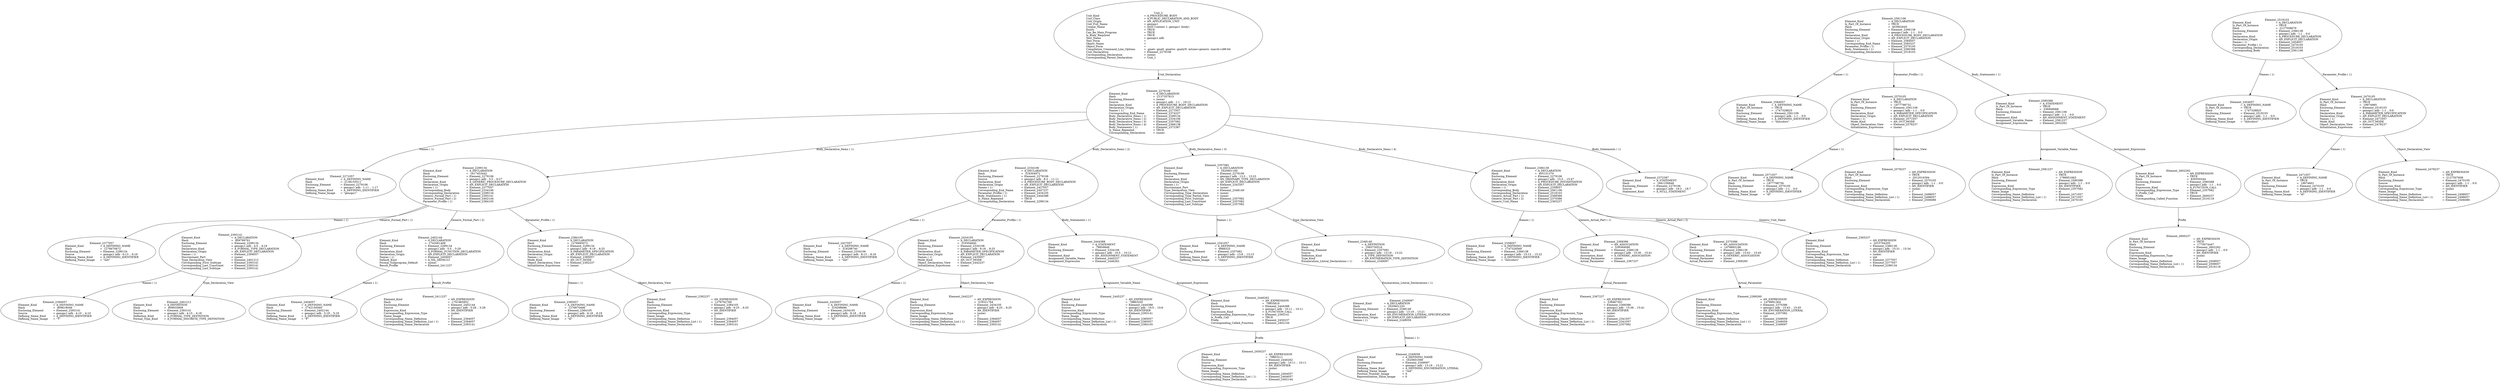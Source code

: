 digraph "genops1.adt" {
  Unit_2 -> Element_2279106
      [ label=Unit_Declaration ];
  Unit_2
      [ label=<<TABLE BORDER="0" CELLBORDER="0" CELLSPACING="0" CELLPADDING="0"> 
          <TR><TD COLSPAN="3">Unit_2</TD></TR>
          <TR><TD ALIGN="LEFT">Unit_Kind   </TD><TD> = </TD><TD ALIGN="LEFT">A_PROCEDURE_BODY</TD></TR>
          <TR><TD ALIGN="LEFT">Unit_Class   </TD><TD> = </TD><TD ALIGN="LEFT">A_PUBLIC_DECLARATION_AND_BODY</TD></TR>
          <TR><TD ALIGN="LEFT">Unit_Origin   </TD><TD> = </TD><TD ALIGN="LEFT">AN_APPLICATION_UNIT</TD></TR>
          <TR><TD ALIGN="LEFT">Unit_Full_Name    </TD><TD> = </TD><TD ALIGN="LEFT">genops1</TD></TR>
          <TR><TD ALIGN="LEFT">Unique_Name   </TD><TD> = </TD><TD ALIGN="LEFT">ASIS Context 1: genops1 (body)</TD></TR>
          <TR><TD ALIGN="LEFT">Exists  </TD><TD> = </TD><TD ALIGN="LEFT">TRUE</TD></TR>
          <TR><TD ALIGN="LEFT">Can_Be_Main_Program     </TD><TD> = </TD><TD ALIGN="LEFT">TRUE</TD></TR>
          <TR><TD ALIGN="LEFT">Is_Body_Required     </TD><TD> = </TD><TD ALIGN="LEFT">TRUE</TD></TR>
          <TR><TD ALIGN="LEFT">Text_Name   </TD><TD> = </TD><TD ALIGN="LEFT">genops1.adb</TD></TR>
          <TR><TD ALIGN="LEFT">Text_Form   </TD><TD> = </TD><TD ALIGN="LEFT"></TD></TR>
          <TR><TD ALIGN="LEFT">Object_Name   </TD><TD> = </TD><TD ALIGN="LEFT"></TD></TR>
          <TR><TD ALIGN="LEFT">Object_Form   </TD><TD> = </TD><TD ALIGN="LEFT"></TD></TR>
          <TR><TD ALIGN="LEFT">Compilation_Command_Line_Options         </TD><TD> = </TD><TD ALIGN="LEFT">-gnatc -gnatt -gnatws -gnatyN -mtune=generic -march=x86-64</TD></TR>
          <TR><TD ALIGN="LEFT">Unit_Declaration     </TD><TD> = </TD><TD ALIGN="LEFT">Element_2279106</TD></TR>
          <TR><TD ALIGN="LEFT">Corresponding_Declaration       </TD><TD> = </TD><TD ALIGN="LEFT">(none)</TD></TR>
          <TR><TD ALIGN="LEFT">Corresponding_Parent_Declaration         </TD><TD> = </TD><TD ALIGN="LEFT">Unit_1</TD></TR>
          </TABLE>> ];
  Element_2279106 -> Element_2271057
      [ label="Names ( 1)" ];
  Element_2279106 -> Element_2299134
      [ label="Body_Declarative_Items ( 1)" ];
  Element_2279106 -> Element_2334106
      [ label="Body_Declarative_Items ( 2)" ];
  Element_2279106 -> Element_2357082
      [ label="Body_Declarative_Items ( 3)" ];
  Element_2279106 -> Element_2366138
      [ label="Body_Declarative_Items ( 4)" ];
  Element_2279106 -> Element_2372387
      [ label="Body_Statements ( 1)" ];
  Element_2279106
      [ label=<<TABLE BORDER="0" CELLBORDER="0" CELLSPACING="0" CELLPADDING="0"> 
          <TR><TD COLSPAN="3">Element_2279106</TD></TR>
          <TR><TD ALIGN="LEFT">Element_Kind    </TD><TD> = </TD><TD ALIGN="LEFT">A_DECLARATION</TD></TR>
          <TR><TD ALIGN="LEFT">Hash  </TD><TD> = </TD><TD ALIGN="LEFT">-2137357815</TD></TR>
          <TR><TD ALIGN="LEFT">Enclosing_Element     </TD><TD> = </TD><TD ALIGN="LEFT">(none)</TD></TR>
          <TR><TD ALIGN="LEFT">Source  </TD><TD> = </TD><TD ALIGN="LEFT">genops1.adb - 1:1 .. 19:12</TD></TR>
          <TR><TD ALIGN="LEFT">Declaration_Kind     </TD><TD> = </TD><TD ALIGN="LEFT">A_PROCEDURE_BODY_DECLARATION</TD></TR>
          <TR><TD ALIGN="LEFT">Declaration_Origin     </TD><TD> = </TD><TD ALIGN="LEFT">AN_EXPLICIT_DECLARATION</TD></TR>
          <TR><TD ALIGN="LEFT">Names ( 1)   </TD><TD> = </TD><TD ALIGN="LEFT">Element_2271057</TD></TR>
          <TR><TD ALIGN="LEFT">Corresponding_End_Name      </TD><TD> = </TD><TD ALIGN="LEFT">Element_2374237</TD></TR>
          <TR><TD ALIGN="LEFT">Body_Declarative_Items ( 1)       </TD><TD> = </TD><TD ALIGN="LEFT">Element_2299134</TD></TR>
          <TR><TD ALIGN="LEFT">Body_Declarative_Items ( 2)       </TD><TD> = </TD><TD ALIGN="LEFT">Element_2334106</TD></TR>
          <TR><TD ALIGN="LEFT">Body_Declarative_Items ( 3)       </TD><TD> = </TD><TD ALIGN="LEFT">Element_2357082</TD></TR>
          <TR><TD ALIGN="LEFT">Body_Declarative_Items ( 4)       </TD><TD> = </TD><TD ALIGN="LEFT">Element_2366138</TD></TR>
          <TR><TD ALIGN="LEFT">Body_Statements ( 1)      </TD><TD> = </TD><TD ALIGN="LEFT">Element_2372387</TD></TR>
          <TR><TD ALIGN="LEFT">Is_Name_Repeated     </TD><TD> = </TD><TD ALIGN="LEFT">TRUE</TD></TR>
          <TR><TD ALIGN="LEFT">Corresponding_Declaration       </TD><TD> = </TD><TD ALIGN="LEFT">(none)</TD></TR>
          </TABLE>> ];
  Element_2271057
      [ label=<<TABLE BORDER="0" CELLBORDER="0" CELLSPACING="0" CELLPADDING="0"> 
          <TR><TD COLSPAN="3">Element_2271057</TD></TR>
          <TR><TD ALIGN="LEFT">Element_Kind    </TD><TD> = </TD><TD ALIGN="LEFT">A_DEFINING_NAME</TD></TR>
          <TR><TD ALIGN="LEFT">Hash  </TD><TD> = </TD><TD ALIGN="LEFT">-2138155511</TD></TR>
          <TR><TD ALIGN="LEFT">Enclosing_Element     </TD><TD> = </TD><TD ALIGN="LEFT">Element_2279106</TD></TR>
          <TR><TD ALIGN="LEFT">Source  </TD><TD> = </TD><TD ALIGN="LEFT">genops1.adb - 1:11 .. 1:17</TD></TR>
          <TR><TD ALIGN="LEFT">Defining_Name_Kind     </TD><TD> = </TD><TD ALIGN="LEFT">A_DEFINING_IDENTIFIER</TD></TR>
          <TR><TD ALIGN="LEFT">Defining_Name_Image     </TD><TD> = </TD><TD ALIGN="LEFT">"genops1"</TD></TR>
          </TABLE>> ];
  Element_2299134 -> Element_2377057
      [ label="Names ( 1)" ];
  Element_2299134 -> Element_2393141
      [ label="Generic_Formal_Part ( 1)" ];
  Element_2299134 -> Element_2402144
      [ label="Generic_Formal_Part ( 2)" ];
  Element_2299134 -> Element_2384105
      [ label="Parameter_Profile ( 1)" ];
  Element_2299134
      [ label=<<TABLE BORDER="0" CELLBORDER="0" CELLSPACING="0" CELLPADDING="0"> 
          <TR><TD COLSPAN="3">Element_2299134</TD></TR>
          <TR><TD ALIGN="LEFT">Element_Kind    </TD><TD> = </TD><TD ALIGN="LEFT">A_DECLARATION</TD></TR>
          <TR><TD ALIGN="LEFT">Hash  </TD><TD> = </TD><TD ALIGN="LEFT"> 1617453442</TD></TR>
          <TR><TD ALIGN="LEFT">Enclosing_Element     </TD><TD> = </TD><TD ALIGN="LEFT">Element_2279106</TD></TR>
          <TR><TD ALIGN="LEFT">Source  </TD><TD> = </TD><TD ALIGN="LEFT">genops1.adb - 3:3 .. 6:27</TD></TR>
          <TR><TD ALIGN="LEFT">Declaration_Kind     </TD><TD> = </TD><TD ALIGN="LEFT">A_GENERIC_PROCEDURE_DECLARATION</TD></TR>
          <TR><TD ALIGN="LEFT">Declaration_Origin     </TD><TD> = </TD><TD ALIGN="LEFT">AN_EXPLICIT_DECLARATION</TD></TR>
          <TR><TD ALIGN="LEFT">Names ( 1)   </TD><TD> = </TD><TD ALIGN="LEFT">Element_2377057</TD></TR>
          <TR><TD ALIGN="LEFT">Corresponding_Body     </TD><TD> = </TD><TD ALIGN="LEFT">Element_2334106</TD></TR>
          <TR><TD ALIGN="LEFT">Corresponding_Declaration       </TD><TD> = </TD><TD ALIGN="LEFT">Element_2299134</TD></TR>
          <TR><TD ALIGN="LEFT">Generic_Formal_Part ( 1)       </TD><TD> = </TD><TD ALIGN="LEFT">Element_2393141</TD></TR>
          <TR><TD ALIGN="LEFT">Generic_Formal_Part ( 2)       </TD><TD> = </TD><TD ALIGN="LEFT">Element_2402144</TD></TR>
          <TR><TD ALIGN="LEFT">Parameter_Profile ( 1)      </TD><TD> = </TD><TD ALIGN="LEFT">Element_2384105</TD></TR>
          </TABLE>> ];
  Element_2393141 -> Element_2394057
      [ label="Names ( 1)" ];
  Element_2393141 -> Element_2401212
      [ label=Type_Declaration_View ];
  Element_2393141
      [ label=<<TABLE BORDER="0" CELLBORDER="0" CELLSPACING="0" CELLPADDING="0"> 
          <TR><TD COLSPAN="3">Element_2393141</TD></TR>
          <TR><TD ALIGN="LEFT">Element_Kind    </TD><TD> = </TD><TD ALIGN="LEFT">A_DECLARATION</TD></TR>
          <TR><TD ALIGN="LEFT">Hash  </TD><TD> = </TD><TD ALIGN="LEFT"> 809789761</TD></TR>
          <TR><TD ALIGN="LEFT">Enclosing_Element     </TD><TD> = </TD><TD ALIGN="LEFT">Element_2299134</TD></TR>
          <TR><TD ALIGN="LEFT">Source  </TD><TD> = </TD><TD ALIGN="LEFT">genops1.adb - 4:5 .. 4:19</TD></TR>
          <TR><TD ALIGN="LEFT">Declaration_Kind     </TD><TD> = </TD><TD ALIGN="LEFT">A_FORMAL_TYPE_DECLARATION</TD></TR>
          <TR><TD ALIGN="LEFT">Declaration_Origin     </TD><TD> = </TD><TD ALIGN="LEFT">AN_EXPLICIT_DECLARATION</TD></TR>
          <TR><TD ALIGN="LEFT">Names ( 1)   </TD><TD> = </TD><TD ALIGN="LEFT">Element_2394057</TD></TR>
          <TR><TD ALIGN="LEFT">Discriminant_Part     </TD><TD> = </TD><TD ALIGN="LEFT">(none)</TD></TR>
          <TR><TD ALIGN="LEFT">Type_Declaration_View      </TD><TD> = </TD><TD ALIGN="LEFT">Element_2401212</TD></TR>
          <TR><TD ALIGN="LEFT">Corresponding_First_Subtype       </TD><TD> = </TD><TD ALIGN="LEFT">Element_2393141</TD></TR>
          <TR><TD ALIGN="LEFT">Corresponding_Last_Constraint        </TD><TD> = </TD><TD ALIGN="LEFT">Element_2393141</TD></TR>
          <TR><TD ALIGN="LEFT">Corresponding_Last_Subtype       </TD><TD> = </TD><TD ALIGN="LEFT">Element_2393141</TD></TR>
          </TABLE>> ];
  Element_2394057
      [ label=<<TABLE BORDER="0" CELLBORDER="0" CELLSPACING="0" CELLPADDING="0"> 
          <TR><TD COLSPAN="3">Element_2394057</TD></TR>
          <TR><TD ALIGN="LEFT">Element_Kind    </TD><TD> = </TD><TD ALIGN="LEFT">A_DEFINING_NAME</TD></TR>
          <TR><TD ALIGN="LEFT">Hash  </TD><TD> = </TD><TD ALIGN="LEFT"> 809618049</TD></TR>
          <TR><TD ALIGN="LEFT">Enclosing_Element     </TD><TD> = </TD><TD ALIGN="LEFT">Element_2393141</TD></TR>
          <TR><TD ALIGN="LEFT">Source  </TD><TD> = </TD><TD ALIGN="LEFT">genops1.adb - 4:10 .. 4:10</TD></TR>
          <TR><TD ALIGN="LEFT">Defining_Name_Kind     </TD><TD> = </TD><TD ALIGN="LEFT">A_DEFINING_IDENTIFIER</TD></TR>
          <TR><TD ALIGN="LEFT">Defining_Name_Image     </TD><TD> = </TD><TD ALIGN="LEFT">"T"</TD></TR>
          </TABLE>> ];
  Element_2401212
      [ label=<<TABLE BORDER="0" CELLBORDER="0" CELLSPACING="0" CELLPADDING="0"> 
          <TR><TD COLSPAN="3">Element_2401212</TD></TR>
          <TR><TD ALIGN="LEFT">Element_Kind    </TD><TD> = </TD><TD ALIGN="LEFT">A_DEFINITION</TD></TR>
          <TR><TD ALIGN="LEFT">Hash  </TD><TD> = </TD><TD ALIGN="LEFT"> 809935809</TD></TR>
          <TR><TD ALIGN="LEFT">Enclosing_Element     </TD><TD> = </TD><TD ALIGN="LEFT">Element_2393141</TD></TR>
          <TR><TD ALIGN="LEFT">Source  </TD><TD> = </TD><TD ALIGN="LEFT">genops1.adb - 4:15 .. 4:18</TD></TR>
          <TR><TD ALIGN="LEFT">Definition_Kind    </TD><TD> = </TD><TD ALIGN="LEFT">A_FORMAL_TYPE_DEFINITION</TD></TR>
          <TR><TD ALIGN="LEFT">Formal_Type_Kind     </TD><TD> = </TD><TD ALIGN="LEFT">A_FORMAL_DISCRETE_TYPE_DEFINITION</TD></TR>
          </TABLE>> ];
  Element_2402144 -> Element_2404057
      [ label="Names ( 1)" ];
  Element_2402144 -> Element_2411237
      [ label=Result_Profile ];
  Element_2402144
      [ label=<<TABLE BORDER="0" CELLBORDER="0" CELLSPACING="0" CELLPADDING="0"> 
          <TR><TD COLSPAN="3">Element_2402144</TD></TR>
          <TR><TD ALIGN="LEFT">Element_Kind    </TD><TD> = </TD><TD ALIGN="LEFT">A_DECLARATION</TD></TR>
          <TR><TD ALIGN="LEFT">Hash  </TD><TD> = </TD><TD ALIGN="LEFT">-1742061408</TD></TR>
          <TR><TD ALIGN="LEFT">Enclosing_Element     </TD><TD> = </TD><TD ALIGN="LEFT">Element_2299134</TD></TR>
          <TR><TD ALIGN="LEFT">Source  </TD><TD> = </TD><TD ALIGN="LEFT">genops1.adb - 5:5 .. 5:29</TD></TR>
          <TR><TD ALIGN="LEFT">Declaration_Kind     </TD><TD> = </TD><TD ALIGN="LEFT">A_FORMAL_FUNCTION_DECLARATION</TD></TR>
          <TR><TD ALIGN="LEFT">Declaration_Origin     </TD><TD> = </TD><TD ALIGN="LEFT">AN_EXPLICIT_DECLARATION</TD></TR>
          <TR><TD ALIGN="LEFT">Names ( 1)   </TD><TD> = </TD><TD ALIGN="LEFT">Element_2404057</TD></TR>
          <TR><TD ALIGN="LEFT">Default_Kind    </TD><TD> = </TD><TD ALIGN="LEFT">A_NIL_DEFAULT</TD></TR>
          <TR><TD ALIGN="LEFT">Formal_Subprogram_Default       </TD><TD> = </TD><TD ALIGN="LEFT">(none)</TD></TR>
          <TR><TD ALIGN="LEFT">Result_Profile    </TD><TD> = </TD><TD ALIGN="LEFT">Element_2411237</TD></TR>
          </TABLE>> ];
  Element_2404057
      [ label=<<TABLE BORDER="0" CELLBORDER="0" CELLSPACING="0" CELLPADDING="0"> 
          <TR><TD COLSPAN="3">Element_2404057</TD></TR>
          <TR><TD ALIGN="LEFT">Element_Kind    </TD><TD> = </TD><TD ALIGN="LEFT">A_DEFINING_NAME</TD></TR>
          <TR><TD ALIGN="LEFT">Hash  </TD><TD> = </TD><TD ALIGN="LEFT">-1742150560</TD></TR>
          <TR><TD ALIGN="LEFT">Enclosing_Element     </TD><TD> = </TD><TD ALIGN="LEFT">Element_2402144</TD></TR>
          <TR><TD ALIGN="LEFT">Source  </TD><TD> = </TD><TD ALIGN="LEFT">genops1.adb - 5:19 .. 5:19</TD></TR>
          <TR><TD ALIGN="LEFT">Defining_Name_Kind     </TD><TD> = </TD><TD ALIGN="LEFT">A_DEFINING_IDENTIFIER</TD></TR>
          <TR><TD ALIGN="LEFT">Defining_Name_Image     </TD><TD> = </TD><TD ALIGN="LEFT">"F"</TD></TR>
          </TABLE>> ];
  Element_2411237
      [ label=<<TABLE BORDER="0" CELLBORDER="0" CELLSPACING="0" CELLPADDING="0"> 
          <TR><TD COLSPAN="3">Element_2411237</TD></TR>
          <TR><TD ALIGN="LEFT">Element_Kind    </TD><TD> = </TD><TD ALIGN="LEFT">AN_EXPRESSION</TD></TR>
          <TR><TD ALIGN="LEFT">Hash  </TD><TD> = </TD><TD ALIGN="LEFT">-1741965952</TD></TR>
          <TR><TD ALIGN="LEFT">Enclosing_Element     </TD><TD> = </TD><TD ALIGN="LEFT">Element_2402144</TD></TR>
          <TR><TD ALIGN="LEFT">Source  </TD><TD> = </TD><TD ALIGN="LEFT">genops1.adb - 5:28 .. 5:28</TD></TR>
          <TR><TD ALIGN="LEFT">Expression_Kind    </TD><TD> = </TD><TD ALIGN="LEFT">AN_IDENTIFIER</TD></TR>
          <TR><TD ALIGN="LEFT">Corresponding_Expression_Type        </TD><TD> = </TD><TD ALIGN="LEFT">(none)</TD></TR>
          <TR><TD ALIGN="LEFT">Name_Image   </TD><TD> = </TD><TD ALIGN="LEFT">T</TD></TR>
          <TR><TD ALIGN="LEFT">Corresponding_Name_Definition        </TD><TD> = </TD><TD ALIGN="LEFT">Element_2394057</TD></TR>
          <TR><TD ALIGN="LEFT">Corresponding_Name_Definition_List ( 1)          </TD><TD> = </TD><TD ALIGN="LEFT">Element_2394057</TD></TR>
          <TR><TD ALIGN="LEFT">Corresponding_Name_Declaration        </TD><TD> = </TD><TD ALIGN="LEFT">Element_2393141</TD></TR>
          </TABLE>> ];
  Element_2377057
      [ label=<<TABLE BORDER="0" CELLBORDER="0" CELLSPACING="0" CELLPADDING="0"> 
          <TR><TD COLSPAN="3">Element_2377057</TD></TR>
          <TR><TD ALIGN="LEFT">Element_Kind    </TD><TD> = </TD><TD ALIGN="LEFT">A_DEFINING_NAME</TD></TR>
          <TR><TD ALIGN="LEFT">Hash  </TD><TD> = </TD><TD ALIGN="LEFT"> 1276670672</TD></TR>
          <TR><TD ALIGN="LEFT">Enclosing_Element     </TD><TD> = </TD><TD ALIGN="LEFT">Element_2299134</TD></TR>
          <TR><TD ALIGN="LEFT">Source  </TD><TD> = </TD><TD ALIGN="LEFT">genops1.adb - 6:13 .. 6:16</TD></TR>
          <TR><TD ALIGN="LEFT">Defining_Name_Kind     </TD><TD> = </TD><TD ALIGN="LEFT">A_DEFINING_IDENTIFIER</TD></TR>
          <TR><TD ALIGN="LEFT">Defining_Name_Image     </TD><TD> = </TD><TD ALIGN="LEFT">"init"</TD></TR>
          </TABLE>> ];
  Element_2384105 -> Element_2385057
      [ label="Names ( 1)" ];
  Element_2384105 -> Element_2392237
      [ label=Object_Declaration_View ];
  Element_2384105
      [ label=<<TABLE BORDER="0" CELLBORDER="0" CELLSPACING="0" CELLPADDING="0"> 
          <TR><TD COLSPAN="3">Element_2384105</TD></TR>
          <TR><TD ALIGN="LEFT">Element_Kind    </TD><TD> = </TD><TD ALIGN="LEFT">A_DECLARATION</TD></TR>
          <TR><TD ALIGN="LEFT">Hash  </TD><TD> = </TD><TD ALIGN="LEFT"> 1276695072</TD></TR>
          <TR><TD ALIGN="LEFT">Enclosing_Element     </TD><TD> = </TD><TD ALIGN="LEFT">Element_2299134</TD></TR>
          <TR><TD ALIGN="LEFT">Source  </TD><TD> = </TD><TD ALIGN="LEFT">genops1.adb - 6:18 .. 6:25</TD></TR>
          <TR><TD ALIGN="LEFT">Declaration_Kind     </TD><TD> = </TD><TD ALIGN="LEFT">A_PARAMETER_SPECIFICATION</TD></TR>
          <TR><TD ALIGN="LEFT">Declaration_Origin     </TD><TD> = </TD><TD ALIGN="LEFT">AN_EXPLICIT_DECLARATION</TD></TR>
          <TR><TD ALIGN="LEFT">Names ( 1)   </TD><TD> = </TD><TD ALIGN="LEFT">Element_2385057</TD></TR>
          <TR><TD ALIGN="LEFT">Mode_Kind   </TD><TD> = </TD><TD ALIGN="LEFT">AN_OUT_MODE</TD></TR>
          <TR><TD ALIGN="LEFT">Object_Declaration_View      </TD><TD> = </TD><TD ALIGN="LEFT">Element_2392237</TD></TR>
          <TR><TD ALIGN="LEFT">Initialization_Expression       </TD><TD> = </TD><TD ALIGN="LEFT">(none)</TD></TR>
          </TABLE>> ];
  Element_2385057
      [ label=<<TABLE BORDER="0" CELLBORDER="0" CELLSPACING="0" CELLPADDING="0"> 
          <TR><TD COLSPAN="3">Element_2385057</TD></TR>
          <TR><TD ALIGN="LEFT">Element_Kind    </TD><TD> = </TD><TD ALIGN="LEFT">A_DEFINING_NAME</TD></TR>
          <TR><TD ALIGN="LEFT">Hash  </TD><TD> = </TD><TD ALIGN="LEFT"> 1276670496</TD></TR>
          <TR><TD ALIGN="LEFT">Enclosing_Element     </TD><TD> = </TD><TD ALIGN="LEFT">Element_2384105</TD></TR>
          <TR><TD ALIGN="LEFT">Source  </TD><TD> = </TD><TD ALIGN="LEFT">genops1.adb - 6:18 .. 6:19</TD></TR>
          <TR><TD ALIGN="LEFT">Defining_Name_Kind     </TD><TD> = </TD><TD ALIGN="LEFT">A_DEFINING_IDENTIFIER</TD></TR>
          <TR><TD ALIGN="LEFT">Defining_Name_Image     </TD><TD> = </TD><TD ALIGN="LEFT">"el"</TD></TR>
          </TABLE>> ];
  Element_2392237
      [ label=<<TABLE BORDER="0" CELLBORDER="0" CELLSPACING="0" CELLPADDING="0"> 
          <TR><TD COLSPAN="3">Element_2392237</TD></TR>
          <TR><TD ALIGN="LEFT">Element_Kind    </TD><TD> = </TD><TD ALIGN="LEFT">AN_EXPRESSION</TD></TR>
          <TR><TD ALIGN="LEFT">Hash  </TD><TD> = </TD><TD ALIGN="LEFT"> 1276762768</TD></TR>
          <TR><TD ALIGN="LEFT">Enclosing_Element     </TD><TD> = </TD><TD ALIGN="LEFT">Element_2384105</TD></TR>
          <TR><TD ALIGN="LEFT">Source  </TD><TD> = </TD><TD ALIGN="LEFT">genops1.adb - 6:25 .. 6:25</TD></TR>
          <TR><TD ALIGN="LEFT">Expression_Kind    </TD><TD> = </TD><TD ALIGN="LEFT">AN_IDENTIFIER</TD></TR>
          <TR><TD ALIGN="LEFT">Corresponding_Expression_Type        </TD><TD> = </TD><TD ALIGN="LEFT">(none)</TD></TR>
          <TR><TD ALIGN="LEFT">Name_Image   </TD><TD> = </TD><TD ALIGN="LEFT">T</TD></TR>
          <TR><TD ALIGN="LEFT">Corresponding_Name_Definition        </TD><TD> = </TD><TD ALIGN="LEFT">Element_2394057</TD></TR>
          <TR><TD ALIGN="LEFT">Corresponding_Name_Definition_List ( 1)          </TD><TD> = </TD><TD ALIGN="LEFT">Element_2394057</TD></TR>
          <TR><TD ALIGN="LEFT">Corresponding_Name_Declaration        </TD><TD> = </TD><TD ALIGN="LEFT">Element_2393141</TD></TR>
          </TABLE>> ];
  Element_2334106 -> Element_2427057
      [ label="Names ( 1)" ];
  Element_2334106 -> Element_2434105
      [ label="Parameter_Profile ( 1)" ];
  Element_2334106 -> Element_2444388
      [ label="Body_Statements ( 1)" ];
  Element_2334106
      [ label=<<TABLE BORDER="0" CELLBORDER="0" CELLSPACING="0" CELLPADDING="0"> 
          <TR><TD COLSPAN="3">Element_2334106</TD></TR>
          <TR><TD ALIGN="LEFT">Element_Kind    </TD><TD> = </TD><TD ALIGN="LEFT">A_DECLARATION</TD></TR>
          <TR><TD ALIGN="LEFT">Hash  </TD><TD> = </TD><TD ALIGN="LEFT"> 319304972</TD></TR>
          <TR><TD ALIGN="LEFT">Enclosing_Element     </TD><TD> = </TD><TD ALIGN="LEFT">Element_2279106</TD></TR>
          <TR><TD ALIGN="LEFT">Source  </TD><TD> = </TD><TD ALIGN="LEFT">genops1.adb - 8:3 .. 11:11</TD></TR>
          <TR><TD ALIGN="LEFT">Declaration_Kind     </TD><TD> = </TD><TD ALIGN="LEFT">A_PROCEDURE_BODY_DECLARATION</TD></TR>
          <TR><TD ALIGN="LEFT">Declaration_Origin     </TD><TD> = </TD><TD ALIGN="LEFT">AN_EXPLICIT_DECLARATION</TD></TR>
          <TR><TD ALIGN="LEFT">Names ( 1)   </TD><TD> = </TD><TD ALIGN="LEFT">Element_2427057</TD></TR>
          <TR><TD ALIGN="LEFT">Corresponding_End_Name      </TD><TD> = </TD><TD ALIGN="LEFT">Element_2447237</TD></TR>
          <TR><TD ALIGN="LEFT">Parameter_Profile ( 1)      </TD><TD> = </TD><TD ALIGN="LEFT">Element_2434105</TD></TR>
          <TR><TD ALIGN="LEFT">Body_Statements ( 1)      </TD><TD> = </TD><TD ALIGN="LEFT">Element_2444388</TD></TR>
          <TR><TD ALIGN="LEFT">Is_Name_Repeated     </TD><TD> = </TD><TD ALIGN="LEFT">TRUE</TD></TR>
          <TR><TD ALIGN="LEFT">Corresponding_Declaration       </TD><TD> = </TD><TD ALIGN="LEFT">Element_2299134</TD></TR>
          </TABLE>> ];
  Element_2427057
      [ label=<<TABLE BORDER="0" CELLBORDER="0" CELLSPACING="0" CELLPADDING="0"> 
          <TR><TD COLSPAN="3">Element_2427057</TD></TR>
          <TR><TD ALIGN="LEFT">Element_Kind    </TD><TD> = </TD><TD ALIGN="LEFT">A_DEFINING_NAME</TD></TR>
          <TR><TD ALIGN="LEFT">Hash  </TD><TD> = </TD><TD ALIGN="LEFT"> 319298740</TD></TR>
          <TR><TD ALIGN="LEFT">Enclosing_Element     </TD><TD> = </TD><TD ALIGN="LEFT">Element_2334106</TD></TR>
          <TR><TD ALIGN="LEFT">Source  </TD><TD> = </TD><TD ALIGN="LEFT">genops1.adb - 8:13 .. 8:16</TD></TR>
          <TR><TD ALIGN="LEFT">Defining_Name_Kind     </TD><TD> = </TD><TD ALIGN="LEFT">A_DEFINING_IDENTIFIER</TD></TR>
          <TR><TD ALIGN="LEFT">Defining_Name_Image     </TD><TD> = </TD><TD ALIGN="LEFT">"init"</TD></TR>
          </TABLE>> ];
  Element_2434105 -> Element_2435057
      [ label="Names ( 1)" ];
  Element_2434105 -> Element_2442237
      [ label=Object_Declaration_View ];
  Element_2434105
      [ label=<<TABLE BORDER="0" CELLBORDER="0" CELLSPACING="0" CELLPADDING="0"> 
          <TR><TD COLSPAN="3">Element_2434105</TD></TR>
          <TR><TD ALIGN="LEFT">Element_Kind    </TD><TD> = </TD><TD ALIGN="LEFT">A_DECLARATION</TD></TR>
          <TR><TD ALIGN="LEFT">Hash  </TD><TD> = </TD><TD ALIGN="LEFT"> 319304840</TD></TR>
          <TR><TD ALIGN="LEFT">Enclosing_Element     </TD><TD> = </TD><TD ALIGN="LEFT">Element_2334106</TD></TR>
          <TR><TD ALIGN="LEFT">Source  </TD><TD> = </TD><TD ALIGN="LEFT">genops1.adb - 8:18 .. 8:25</TD></TR>
          <TR><TD ALIGN="LEFT">Declaration_Kind     </TD><TD> = </TD><TD ALIGN="LEFT">A_PARAMETER_SPECIFICATION</TD></TR>
          <TR><TD ALIGN="LEFT">Declaration_Origin     </TD><TD> = </TD><TD ALIGN="LEFT">AN_EXPLICIT_DECLARATION</TD></TR>
          <TR><TD ALIGN="LEFT">Names ( 1)   </TD><TD> = </TD><TD ALIGN="LEFT">Element_2435057</TD></TR>
          <TR><TD ALIGN="LEFT">Mode_Kind   </TD><TD> = </TD><TD ALIGN="LEFT">AN_OUT_MODE</TD></TR>
          <TR><TD ALIGN="LEFT">Object_Declaration_View      </TD><TD> = </TD><TD ALIGN="LEFT">Element_2442237</TD></TR>
          <TR><TD ALIGN="LEFT">Initialization_Expression       </TD><TD> = </TD><TD ALIGN="LEFT">(none)</TD></TR>
          </TABLE>> ];
  Element_2435057
      [ label=<<TABLE BORDER="0" CELLBORDER="0" CELLSPACING="0" CELLPADDING="0"> 
          <TR><TD COLSPAN="3">Element_2435057</TD></TR>
          <TR><TD ALIGN="LEFT">Element_Kind    </TD><TD> = </TD><TD ALIGN="LEFT">A_DEFINING_NAME</TD></TR>
          <TR><TD ALIGN="LEFT">Hash  </TD><TD> = </TD><TD ALIGN="LEFT"> 319298696</TD></TR>
          <TR><TD ALIGN="LEFT">Enclosing_Element     </TD><TD> = </TD><TD ALIGN="LEFT">Element_2434105</TD></TR>
          <TR><TD ALIGN="LEFT">Source  </TD><TD> = </TD><TD ALIGN="LEFT">genops1.adb - 8:18 .. 8:19</TD></TR>
          <TR><TD ALIGN="LEFT">Defining_Name_Kind     </TD><TD> = </TD><TD ALIGN="LEFT">A_DEFINING_IDENTIFIER</TD></TR>
          <TR><TD ALIGN="LEFT">Defining_Name_Image     </TD><TD> = </TD><TD ALIGN="LEFT">"el"</TD></TR>
          </TABLE>> ];
  Element_2442237
      [ label=<<TABLE BORDER="0" CELLBORDER="0" CELLSPACING="0" CELLPADDING="0"> 
          <TR><TD COLSPAN="3">Element_2442237</TD></TR>
          <TR><TD ALIGN="LEFT">Element_Kind    </TD><TD> = </TD><TD ALIGN="LEFT">AN_EXPRESSION</TD></TR>
          <TR><TD ALIGN="LEFT">Hash  </TD><TD> = </TD><TD ALIGN="LEFT"> 319321764</TD></TR>
          <TR><TD ALIGN="LEFT">Enclosing_Element     </TD><TD> = </TD><TD ALIGN="LEFT">Element_2434105</TD></TR>
          <TR><TD ALIGN="LEFT">Source  </TD><TD> = </TD><TD ALIGN="LEFT">genops1.adb - 8:25 .. 8:25</TD></TR>
          <TR><TD ALIGN="LEFT">Expression_Kind    </TD><TD> = </TD><TD ALIGN="LEFT">AN_IDENTIFIER</TD></TR>
          <TR><TD ALIGN="LEFT">Corresponding_Expression_Type        </TD><TD> = </TD><TD ALIGN="LEFT">(none)</TD></TR>
          <TR><TD ALIGN="LEFT">Name_Image   </TD><TD> = </TD><TD ALIGN="LEFT">T</TD></TR>
          <TR><TD ALIGN="LEFT">Corresponding_Name_Definition        </TD><TD> = </TD><TD ALIGN="LEFT">Element_2394057</TD></TR>
          <TR><TD ALIGN="LEFT">Corresponding_Name_Definition_List ( 1)          </TD><TD> = </TD><TD ALIGN="LEFT">Element_2394057</TD></TR>
          <TR><TD ALIGN="LEFT">Corresponding_Name_Declaration        </TD><TD> = </TD><TD ALIGN="LEFT">Element_2393141</TD></TR>
          </TABLE>> ];
  Element_2444388 -> Element_2445237
      [ label=Assignment_Variable_Name ];
  Element_2444388 -> Element_2446262
      [ label=Assignment_Expression ];
  Element_2444388
      [ label=<<TABLE BORDER="0" CELLBORDER="0" CELLSPACING="0" CELLPADDING="0"> 
          <TR><TD COLSPAN="3">Element_2444388</TD></TR>
          <TR><TD ALIGN="LEFT">Element_Kind    </TD><TD> = </TD><TD ALIGN="LEFT">A_STATEMENT</TD></TR>
          <TR><TD ALIGN="LEFT">Hash  </TD><TD> = </TD><TD ALIGN="LEFT"> 79859848</TD></TR>
          <TR><TD ALIGN="LEFT">Enclosing_Element     </TD><TD> = </TD><TD ALIGN="LEFT">Element_2334106</TD></TR>
          <TR><TD ALIGN="LEFT">Source  </TD><TD> = </TD><TD ALIGN="LEFT">genops1.adb - 10:5 .. 10:12</TD></TR>
          <TR><TD ALIGN="LEFT">Statement_Kind    </TD><TD> = </TD><TD ALIGN="LEFT">AN_ASSIGNMENT_STATEMENT</TD></TR>
          <TR><TD ALIGN="LEFT">Assignment_Variable_Name       </TD><TD> = </TD><TD ALIGN="LEFT">Element_2445237</TD></TR>
          <TR><TD ALIGN="LEFT">Assignment_Expression      </TD><TD> = </TD><TD ALIGN="LEFT">Element_2446262</TD></TR>
          </TABLE>> ];
  Element_2445237
      [ label=<<TABLE BORDER="0" CELLBORDER="0" CELLSPACING="0" CELLPADDING="0"> 
          <TR><TD COLSPAN="3">Element_2445237</TD></TR>
          <TR><TD ALIGN="LEFT">Element_Kind    </TD><TD> = </TD><TD ALIGN="LEFT">AN_EXPRESSION</TD></TR>
          <TR><TD ALIGN="LEFT">Hash  </TD><TD> = </TD><TD ALIGN="LEFT"> 79863205</TD></TR>
          <TR><TD ALIGN="LEFT">Enclosing_Element     </TD><TD> = </TD><TD ALIGN="LEFT">Element_2444388</TD></TR>
          <TR><TD ALIGN="LEFT">Source  </TD><TD> = </TD><TD ALIGN="LEFT">genops1.adb - 10:5 .. 10:6</TD></TR>
          <TR><TD ALIGN="LEFT">Expression_Kind    </TD><TD> = </TD><TD ALIGN="LEFT">AN_IDENTIFIER</TD></TR>
          <TR><TD ALIGN="LEFT">Corresponding_Expression_Type        </TD><TD> = </TD><TD ALIGN="LEFT">Element_2393141</TD></TR>
          <TR><TD ALIGN="LEFT">Name_Image   </TD><TD> = </TD><TD ALIGN="LEFT">el</TD></TR>
          <TR><TD ALIGN="LEFT">Corresponding_Name_Definition        </TD><TD> = </TD><TD ALIGN="LEFT">Element_2385057</TD></TR>
          <TR><TD ALIGN="LEFT">Corresponding_Name_Definition_List ( 1)          </TD><TD> = </TD><TD ALIGN="LEFT">Element_2385057</TD></TR>
          <TR><TD ALIGN="LEFT">Corresponding_Name_Declaration        </TD><TD> = </TD><TD ALIGN="LEFT">Element_2384105</TD></TR>
          </TABLE>> ];
  Element_2446262 -> Element_2450237
      [ label=Prefix ];
  Element_2446262
      [ label=<<TABLE BORDER="0" CELLBORDER="0" CELLSPACING="0" CELLPADDING="0"> 
          <TR><TD COLSPAN="3">Element_2446262</TD></TR>
          <TR><TD ALIGN="LEFT">Element_Kind    </TD><TD> = </TD><TD ALIGN="LEFT">AN_EXPRESSION</TD></TR>
          <TR><TD ALIGN="LEFT">Hash  </TD><TD> = </TD><TD ALIGN="LEFT"> 79855819</TD></TR>
          <TR><TD ALIGN="LEFT">Enclosing_Element     </TD><TD> = </TD><TD ALIGN="LEFT">Element_2444388</TD></TR>
          <TR><TD ALIGN="LEFT">Source  </TD><TD> = </TD><TD ALIGN="LEFT">genops1.adb - 10:11 .. 10:11</TD></TR>
          <TR><TD ALIGN="LEFT">Expression_Kind    </TD><TD> = </TD><TD ALIGN="LEFT">A_FUNCTION_CALL</TD></TR>
          <TR><TD ALIGN="LEFT">Corresponding_Expression_Type        </TD><TD> = </TD><TD ALIGN="LEFT">Element_2393141</TD></TR>
          <TR><TD ALIGN="LEFT">Is_Prefix_Call    </TD><TD> = </TD><TD ALIGN="LEFT">TRUE</TD></TR>
          <TR><TD ALIGN="LEFT">Prefix  </TD><TD> = </TD><TD ALIGN="LEFT">Element_2450237</TD></TR>
          <TR><TD ALIGN="LEFT">Corresponding_Called_Function        </TD><TD> = </TD><TD ALIGN="LEFT">Element_2402144</TD></TR>
          </TABLE>> ];
  Element_2450237
      [ label=<<TABLE BORDER="0" CELLBORDER="0" CELLSPACING="0" CELLPADDING="0"> 
          <TR><TD COLSPAN="3">Element_2450237</TD></TR>
          <TR><TD ALIGN="LEFT">Element_Kind    </TD><TD> = </TD><TD ALIGN="LEFT">AN_EXPRESSION</TD></TR>
          <TR><TD ALIGN="LEFT">Hash  </TD><TD> = </TD><TD ALIGN="LEFT"> 79863211</TD></TR>
          <TR><TD ALIGN="LEFT">Enclosing_Element     </TD><TD> = </TD><TD ALIGN="LEFT">Element_2446262</TD></TR>
          <TR><TD ALIGN="LEFT">Source  </TD><TD> = </TD><TD ALIGN="LEFT">genops1.adb - 10:11 .. 10:11</TD></TR>
          <TR><TD ALIGN="LEFT">Expression_Kind    </TD><TD> = </TD><TD ALIGN="LEFT">AN_IDENTIFIER</TD></TR>
          <TR><TD ALIGN="LEFT">Corresponding_Expression_Type        </TD><TD> = </TD><TD ALIGN="LEFT">(none)</TD></TR>
          <TR><TD ALIGN="LEFT">Name_Image   </TD><TD> = </TD><TD ALIGN="LEFT">F</TD></TR>
          <TR><TD ALIGN="LEFT">Corresponding_Name_Definition        </TD><TD> = </TD><TD ALIGN="LEFT">Element_2404057</TD></TR>
          <TR><TD ALIGN="LEFT">Corresponding_Name_Definition_List ( 1)          </TD><TD> = </TD><TD ALIGN="LEFT">Element_2404057</TD></TR>
          <TR><TD ALIGN="LEFT">Corresponding_Name_Declaration        </TD><TD> = </TD><TD ALIGN="LEFT">Element_2402144</TD></TR>
          </TABLE>> ];
  Element_2357082 -> Element_2341057
      [ label="Names ( 1)" ];
  Element_2357082 -> Element_2348149
      [ label=Type_Declaration_View ];
  Element_2357082
      [ label=<<TABLE BORDER="0" CELLBORDER="0" CELLSPACING="0" CELLPADDING="0"> 
          <TR><TD COLSPAN="3">Element_2357082</TD></TR>
          <TR><TD ALIGN="LEFT">Element_Kind    </TD><TD> = </TD><TD ALIGN="LEFT">A_DECLARATION</TD></TR>
          <TR><TD ALIGN="LEFT">Hash  </TD><TD> = </TD><TD ALIGN="LEFT"> 1620601160</TD></TR>
          <TR><TD ALIGN="LEFT">Enclosing_Element     </TD><TD> = </TD><TD ALIGN="LEFT">Element_2279106</TD></TR>
          <TR><TD ALIGN="LEFT">Source  </TD><TD> = </TD><TD ALIGN="LEFT">genops1.adb - 13:3 .. 13:23</TD></TR>
          <TR><TD ALIGN="LEFT">Declaration_Kind     </TD><TD> = </TD><TD ALIGN="LEFT">AN_ORDINARY_TYPE_DECLARATION</TD></TR>
          <TR><TD ALIGN="LEFT">Declaration_Origin     </TD><TD> = </TD><TD ALIGN="LEFT">AN_EXPLICIT_DECLARATION</TD></TR>
          <TR><TD ALIGN="LEFT">Names ( 1)   </TD><TD> = </TD><TD ALIGN="LEFT">Element_2341057</TD></TR>
          <TR><TD ALIGN="LEFT">Discriminant_Part     </TD><TD> = </TD><TD ALIGN="LEFT">(none)</TD></TR>
          <TR><TD ALIGN="LEFT">Type_Declaration_View      </TD><TD> = </TD><TD ALIGN="LEFT">Element_2348149</TD></TR>
          <TR><TD ALIGN="LEFT">Corresponding_Type_Declaration        </TD><TD> = </TD><TD ALIGN="LEFT">(none)</TD></TR>
          <TR><TD ALIGN="LEFT">Corresponding_Type_Partial_View        </TD><TD> = </TD><TD ALIGN="LEFT">(none)</TD></TR>
          <TR><TD ALIGN="LEFT">Corresponding_First_Subtype       </TD><TD> = </TD><TD ALIGN="LEFT">Element_2357082</TD></TR>
          <TR><TD ALIGN="LEFT">Corresponding_Last_Constraint        </TD><TD> = </TD><TD ALIGN="LEFT">Element_2357082</TD></TR>
          <TR><TD ALIGN="LEFT">Corresponding_Last_Subtype       </TD><TD> = </TD><TD ALIGN="LEFT">Element_2357082</TD></TR>
          </TABLE>> ];
  Element_2341057
      [ label=<<TABLE BORDER="0" CELLBORDER="0" CELLSPACING="0" CELLPADDING="0"> 
          <TR><TD COLSPAN="3">Element_2341057</TD></TR>
          <TR><TD ALIGN="LEFT">Element_Kind    </TD><TD> = </TD><TD ALIGN="LEFT">A_DEFINING_NAME</TD></TR>
          <TR><TD ALIGN="LEFT">Hash  </TD><TD> = </TD><TD ALIGN="LEFT"> 9988325</TD></TR>
          <TR><TD ALIGN="LEFT">Enclosing_Element     </TD><TD> = </TD><TD ALIGN="LEFT">Element_2357082</TD></TR>
          <TR><TD ALIGN="LEFT">Source  </TD><TD> = </TD><TD ALIGN="LEFT">genops1.adb - 13:8 .. 13:13</TD></TR>
          <TR><TD ALIGN="LEFT">Defining_Name_Kind     </TD><TD> = </TD><TD ALIGN="LEFT">A_DEFINING_IDENTIFIER</TD></TR>
          <TR><TD ALIGN="LEFT">Defining_Name_Image     </TD><TD> = </TD><TD ALIGN="LEFT">"colors"</TD></TR>
          </TABLE>> ];
  Element_2348149 -> Element_2349097
      [ label="Enumeration_Literal_Declarations ( 1)" ];
  Element_2348149
      [ label=<<TABLE BORDER="0" CELLBORDER="0" CELLSPACING="0" CELLPADDING="0"> 
          <TR><TD COLSPAN="3">Element_2348149</TD></TR>
          <TR><TD ALIGN="LEFT">Element_Kind    </TD><TD> = </TD><TD ALIGN="LEFT">A_DEFINITION</TD></TR>
          <TR><TD ALIGN="LEFT">Hash  </TD><TD> = </TD><TD ALIGN="LEFT"> 1083730516</TD></TR>
          <TR><TD ALIGN="LEFT">Enclosing_Element     </TD><TD> = </TD><TD ALIGN="LEFT">Element_2357082</TD></TR>
          <TR><TD ALIGN="LEFT">Source  </TD><TD> = </TD><TD ALIGN="LEFT">genops1.adb - 13:18 .. 13:22</TD></TR>
          <TR><TD ALIGN="LEFT">Definition_Kind    </TD><TD> = </TD><TD ALIGN="LEFT">A_TYPE_DEFINITION</TD></TR>
          <TR><TD ALIGN="LEFT">Type_Kind   </TD><TD> = </TD><TD ALIGN="LEFT">AN_ENUMERATION_TYPE_DEFINITION</TD></TR>
          <TR><TD ALIGN="LEFT">Enumeration_Literal_Declarations ( 1)          </TD><TD> = </TD><TD ALIGN="LEFT">Element_2349097</TD></TR>
          </TABLE>> ];
  Element_2349097 -> Element_2349059
      [ label="Names ( 1)" ];
  Element_2349097
      [ label=<<TABLE BORDER="0" CELLBORDER="0" CELLSPACING="0" CELLPADDING="0"> 
          <TR><TD COLSPAN="3">Element_2349097</TD></TR>
          <TR><TD ALIGN="LEFT">Element_Kind    </TD><TD> = </TD><TD ALIGN="LEFT">A_DECLARATION</TD></TR>
          <TR><TD ALIGN="LEFT">Hash  </TD><TD> = </TD><TD ALIGN="LEFT"> 1620601220</TD></TR>
          <TR><TD ALIGN="LEFT">Enclosing_Element     </TD><TD> = </TD><TD ALIGN="LEFT">Element_2348149</TD></TR>
          <TR><TD ALIGN="LEFT">Source  </TD><TD> = </TD><TD ALIGN="LEFT">genops1.adb - 13:19 .. 13:21</TD></TR>
          <TR><TD ALIGN="LEFT">Declaration_Kind     </TD><TD> = </TD><TD ALIGN="LEFT">AN_ENUMERATION_LITERAL_SPECIFICATION</TD></TR>
          <TR><TD ALIGN="LEFT">Declaration_Origin     </TD><TD> = </TD><TD ALIGN="LEFT">AN_EXPLICIT_DECLARATION</TD></TR>
          <TR><TD ALIGN="LEFT">Names ( 1)   </TD><TD> = </TD><TD ALIGN="LEFT">Element_2349059</TD></TR>
          </TABLE>> ];
  Element_2349059
      [ label=<<TABLE BORDER="0" CELLBORDER="0" CELLSPACING="0" CELLPADDING="0"> 
          <TR><TD COLSPAN="3">Element_2349059</TD></TR>
          <TR><TD ALIGN="LEFT">Element_Kind    </TD><TD> = </TD><TD ALIGN="LEFT">A_DEFINING_NAME</TD></TR>
          <TR><TD ALIGN="LEFT">Hash  </TD><TD> = </TD><TD ALIGN="LEFT"> 1620601068</TD></TR>
          <TR><TD ALIGN="LEFT">Enclosing_Element     </TD><TD> = </TD><TD ALIGN="LEFT">Element_2349097</TD></TR>
          <TR><TD ALIGN="LEFT">Source  </TD><TD> = </TD><TD ALIGN="LEFT">genops1.adb - 13:19 .. 13:21</TD></TR>
          <TR><TD ALIGN="LEFT">Defining_Name_Kind     </TD><TD> = </TD><TD ALIGN="LEFT">A_DEFINING_ENUMERATION_LITERAL</TD></TR>
          <TR><TD ALIGN="LEFT">Defining_Name_Image     </TD><TD> = </TD><TD ALIGN="LEFT">"red"</TD></TR>
          <TR><TD ALIGN="LEFT">Position_Number_Image      </TD><TD> = </TD><TD ALIGN="LEFT">0</TD></TR>
          <TR><TD ALIGN="LEFT">Representation_Value_Image       </TD><TD> = </TD><TD ALIGN="LEFT">0</TD></TR>
          </TABLE>> ];
  Element_2366138 -> Element_2358057
      [ label="Names ( 1)" ];
  Element_2561106 -> Element_2584057
      [ label="Names ( 1)" ];
  Element_2561106 -> Element_2570105
      [ label="Parameter_Profile ( 1)" ];
  Element_2561106 -> Element_2580388
      [ label="Body_Statements ( 1)" ];
  Element_2561106
      [ label=<<TABLE BORDER="0" CELLBORDER="0" CELLSPACING="0" CELLPADDING="0"> 
          <TR><TD COLSPAN="3">Element_2561106</TD></TR>
          <TR><TD ALIGN="LEFT">Element_Kind    </TD><TD> = </TD><TD ALIGN="LEFT">A_DECLARATION</TD></TR>
          <TR><TD ALIGN="LEFT">Is_Part_Of_Instance     </TD><TD> = </TD><TD ALIGN="LEFT">TRUE</TD></TR>
          <TR><TD ALIGN="LEFT">Hash  </TD><TD> = </TD><TD ALIGN="LEFT"> 403902645</TD></TR>
          <TR><TD ALIGN="LEFT">Enclosing_Element     </TD><TD> = </TD><TD ALIGN="LEFT">Element_2366138</TD></TR>
          <TR><TD ALIGN="LEFT">Source  </TD><TD> = </TD><TD ALIGN="LEFT">genops1.adb - 1:1 .. 0:0</TD></TR>
          <TR><TD ALIGN="LEFT">Declaration_Kind     </TD><TD> = </TD><TD ALIGN="LEFT">A_PROCEDURE_BODY_DECLARATION</TD></TR>
          <TR><TD ALIGN="LEFT">Declaration_Origin     </TD><TD> = </TD><TD ALIGN="LEFT">AN_EXPLICIT_DECLARATION</TD></TR>
          <TR><TD ALIGN="LEFT">Names ( 1)   </TD><TD> = </TD><TD ALIGN="LEFT">Element_2584057</TD></TR>
          <TR><TD ALIGN="LEFT">Corresponding_End_Name      </TD><TD> = </TD><TD ALIGN="LEFT">Element_2583237</TD></TR>
          <TR><TD ALIGN="LEFT">Parameter_Profile ( 1)      </TD><TD> = </TD><TD ALIGN="LEFT">Element_2570105</TD></TR>
          <TR><TD ALIGN="LEFT">Body_Statements ( 1)      </TD><TD> = </TD><TD ALIGN="LEFT">Element_2580388</TD></TR>
          <TR><TD ALIGN="LEFT">Corresponding_Declaration       </TD><TD> = </TD><TD ALIGN="LEFT">Element_2518103</TD></TR>
          </TABLE>> ];
  Element_2584057
      [ label=<<TABLE BORDER="0" CELLBORDER="0" CELLSPACING="0" CELLPADDING="0"> 
          <TR><TD COLSPAN="3">Element_2584057</TD></TR>
          <TR><TD ALIGN="LEFT">Element_Kind    </TD><TD> = </TD><TD ALIGN="LEFT">A_DEFINING_NAME</TD></TR>
          <TR><TD ALIGN="LEFT">Is_Part_Of_Instance     </TD><TD> = </TD><TD ALIGN="LEFT">TRUE</TD></TR>
          <TR><TD ALIGN="LEFT">Hash  </TD><TD> = </TD><TD ALIGN="LEFT"> 1747328825</TD></TR>
          <TR><TD ALIGN="LEFT">Enclosing_Element     </TD><TD> = </TD><TD ALIGN="LEFT">Element_2561106</TD></TR>
          <TR><TD ALIGN="LEFT">Source  </TD><TD> = </TD><TD ALIGN="LEFT">genops1.adb - 1:1 .. 0:0</TD></TR>
          <TR><TD ALIGN="LEFT">Defining_Name_Kind     </TD><TD> = </TD><TD ALIGN="LEFT">A_DEFINING_IDENTIFIER</TD></TR>
          <TR><TD ALIGN="LEFT">Defining_Name_Image     </TD><TD> = </TD><TD ALIGN="LEFT">"initcolors"</TD></TR>
          </TABLE>> ];
  Element_2570105 -> Element_2571057
      [ label="Names ( 1)" ];
  Element_2570105 -> Element_2578237
      [ label=Object_Declaration_View ];
  Element_2570105
      [ label=<<TABLE BORDER="0" CELLBORDER="0" CELLSPACING="0" CELLPADDING="0"> 
          <TR><TD COLSPAN="3">Element_2570105</TD></TR>
          <TR><TD ALIGN="LEFT">Element_Kind    </TD><TD> = </TD><TD ALIGN="LEFT">A_DECLARATION</TD></TR>
          <TR><TD ALIGN="LEFT">Is_Part_Of_Instance     </TD><TD> = </TD><TD ALIGN="LEFT">TRUE</TD></TR>
          <TR><TD ALIGN="LEFT">Hash  </TD><TD> = </TD><TD ALIGN="LEFT">-1877798732</TD></TR>
          <TR><TD ALIGN="LEFT">Enclosing_Element     </TD><TD> = </TD><TD ALIGN="LEFT">Element_2561106</TD></TR>
          <TR><TD ALIGN="LEFT">Source  </TD><TD> = </TD><TD ALIGN="LEFT">genops1.adb - 1:1 .. 0:0</TD></TR>
          <TR><TD ALIGN="LEFT">Declaration_Kind     </TD><TD> = </TD><TD ALIGN="LEFT">A_PARAMETER_SPECIFICATION</TD></TR>
          <TR><TD ALIGN="LEFT">Declaration_Origin     </TD><TD> = </TD><TD ALIGN="LEFT">AN_EXPLICIT_DECLARATION</TD></TR>
          <TR><TD ALIGN="LEFT">Names ( 1)   </TD><TD> = </TD><TD ALIGN="LEFT">Element_2571057</TD></TR>
          <TR><TD ALIGN="LEFT">Mode_Kind   </TD><TD> = </TD><TD ALIGN="LEFT">AN_OUT_MODE</TD></TR>
          <TR><TD ALIGN="LEFT">Object_Declaration_View      </TD><TD> = </TD><TD ALIGN="LEFT">Element_2578237</TD></TR>
          <TR><TD ALIGN="LEFT">Initialization_Expression       </TD><TD> = </TD><TD ALIGN="LEFT">(none)</TD></TR>
          </TABLE>> ];
  Element_2571057
      [ label=<<TABLE BORDER="0" CELLBORDER="0" CELLSPACING="0" CELLPADDING="0"> 
          <TR><TD COLSPAN="3">Element_2571057</TD></TR>
          <TR><TD ALIGN="LEFT">Element_Kind    </TD><TD> = </TD><TD ALIGN="LEFT">A_DEFINING_NAME</TD></TR>
          <TR><TD ALIGN="LEFT">Is_Part_Of_Instance     </TD><TD> = </TD><TD ALIGN="LEFT">TRUE</TD></TR>
          <TR><TD ALIGN="LEFT">Hash  </TD><TD> = </TD><TD ALIGN="LEFT">-1877798756</TD></TR>
          <TR><TD ALIGN="LEFT">Enclosing_Element     </TD><TD> = </TD><TD ALIGN="LEFT">Element_2570105</TD></TR>
          <TR><TD ALIGN="LEFT">Source  </TD><TD> = </TD><TD ALIGN="LEFT">genops1.adb - 1:1 .. 0:0</TD></TR>
          <TR><TD ALIGN="LEFT">Defining_Name_Kind     </TD><TD> = </TD><TD ALIGN="LEFT">A_DEFINING_IDENTIFIER</TD></TR>
          <TR><TD ALIGN="LEFT">Defining_Name_Image     </TD><TD> = </TD><TD ALIGN="LEFT">"el"</TD></TR>
          </TABLE>> ];
  Element_2578237
      [ label=<<TABLE BORDER="0" CELLBORDER="0" CELLSPACING="0" CELLPADDING="0"> 
          <TR><TD COLSPAN="3">Element_2578237</TD></TR>
          <TR><TD ALIGN="LEFT">Element_Kind    </TD><TD> = </TD><TD ALIGN="LEFT">AN_EXPRESSION</TD></TR>
          <TR><TD ALIGN="LEFT">Is_Part_Of_Instance     </TD><TD> = </TD><TD ALIGN="LEFT">TRUE</TD></TR>
          <TR><TD ALIGN="LEFT">Hash  </TD><TD> = </TD><TD ALIGN="LEFT">-2012016394</TD></TR>
          <TR><TD ALIGN="LEFT">Enclosing_Element     </TD><TD> = </TD><TD ALIGN="LEFT">Element_2570105</TD></TR>
          <TR><TD ALIGN="LEFT">Source  </TD><TD> = </TD><TD ALIGN="LEFT">genops1.adb - 1:1 .. 0:0</TD></TR>
          <TR><TD ALIGN="LEFT">Expression_Kind    </TD><TD> = </TD><TD ALIGN="LEFT">AN_IDENTIFIER</TD></TR>
          <TR><TD ALIGN="LEFT">Corresponding_Expression_Type        </TD><TD> = </TD><TD ALIGN="LEFT">(none)</TD></TR>
          <TR><TD ALIGN="LEFT">Name_Image   </TD><TD> = </TD><TD ALIGN="LEFT">T</TD></TR>
          <TR><TD ALIGN="LEFT">Corresponding_Name_Definition        </TD><TD> = </TD><TD ALIGN="LEFT">Element_2498057</TD></TR>
          <TR><TD ALIGN="LEFT">Corresponding_Name_Definition_List ( 1)          </TD><TD> = </TD><TD ALIGN="LEFT">Element_2498057</TD></TR>
          <TR><TD ALIGN="LEFT">Corresponding_Name_Declaration        </TD><TD> = </TD><TD ALIGN="LEFT">Element_2506089</TD></TR>
          </TABLE>> ];
  Element_2580388 -> Element_2581237
      [ label=Assignment_Variable_Name ];
  Element_2580388 -> Element_2602262
      [ label=Assignment_Expression ];
  Element_2580388
      [ label=<<TABLE BORDER="0" CELLBORDER="0" CELLSPACING="0" CELLPADDING="0"> 
          <TR><TD COLSPAN="3">Element_2580388</TD></TR>
          <TR><TD ALIGN="LEFT">Element_Kind    </TD><TD> = </TD><TD ALIGN="LEFT">A_STATEMENT</TD></TR>
          <TR><TD ALIGN="LEFT">Is_Part_Of_Instance     </TD><TD> = </TD><TD ALIGN="LEFT">TRUE</TD></TR>
          <TR><TD ALIGN="LEFT">Hash  </TD><TD> = </TD><TD ALIGN="LEFT"> 536949068</TD></TR>
          <TR><TD ALIGN="LEFT">Enclosing_Element     </TD><TD> = </TD><TD ALIGN="LEFT">Element_2561106</TD></TR>
          <TR><TD ALIGN="LEFT">Source  </TD><TD> = </TD><TD ALIGN="LEFT">genops1.adb - 1:1 .. 0:0</TD></TR>
          <TR><TD ALIGN="LEFT">Statement_Kind    </TD><TD> = </TD><TD ALIGN="LEFT">AN_ASSIGNMENT_STATEMENT</TD></TR>
          <TR><TD ALIGN="LEFT">Assignment_Variable_Name       </TD><TD> = </TD><TD ALIGN="LEFT">Element_2581237</TD></TR>
          <TR><TD ALIGN="LEFT">Assignment_Expression      </TD><TD> = </TD><TD ALIGN="LEFT">Element_2602262</TD></TR>
          </TABLE>> ];
  Element_2581237
      [ label=<<TABLE BORDER="0" CELLBORDER="0" CELLSPACING="0" CELLPADDING="0"> 
          <TR><TD COLSPAN="3">Element_2581237</TD></TR>
          <TR><TD ALIGN="LEFT">Element_Kind    </TD><TD> = </TD><TD ALIGN="LEFT">AN_EXPRESSION</TD></TR>
          <TR><TD ALIGN="LEFT">Is_Part_Of_Instance     </TD><TD> = </TD><TD ALIGN="LEFT">TRUE</TD></TR>
          <TR><TD ALIGN="LEFT">Hash  </TD><TD> = </TD><TD ALIGN="LEFT"> 1786851663</TD></TR>
          <TR><TD ALIGN="LEFT">Enclosing_Element     </TD><TD> = </TD><TD ALIGN="LEFT">Element_2580388</TD></TR>
          <TR><TD ALIGN="LEFT">Source  </TD><TD> = </TD><TD ALIGN="LEFT">genops1.adb - 1:1 .. 0:0</TD></TR>
          <TR><TD ALIGN="LEFT">Expression_Kind    </TD><TD> = </TD><TD ALIGN="LEFT">AN_IDENTIFIER</TD></TR>
          <TR><TD ALIGN="LEFT">Corresponding_Expression_Type        </TD><TD> = </TD><TD ALIGN="LEFT">Element_2357082</TD></TR>
          <TR><TD ALIGN="LEFT">Name_Image   </TD><TD> = </TD><TD ALIGN="LEFT">el</TD></TR>
          <TR><TD ALIGN="LEFT">Corresponding_Name_Definition        </TD><TD> = </TD><TD ALIGN="LEFT">Element_2471057</TD></TR>
          <TR><TD ALIGN="LEFT">Corresponding_Name_Definition_List ( 1)          </TD><TD> = </TD><TD ALIGN="LEFT">Element_2471057</TD></TR>
          <TR><TD ALIGN="LEFT">Corresponding_Name_Declaration        </TD><TD> = </TD><TD ALIGN="LEFT">Element_2470105</TD></TR>
          </TABLE>> ];
  Element_2602262 -> Element_2600237
      [ label=Prefix ];
  Element_2602262
      [ label=<<TABLE BORDER="0" CELLBORDER="0" CELLSPACING="0" CELLPADDING="0"> 
          <TR><TD COLSPAN="3">Element_2602262</TD></TR>
          <TR><TD ALIGN="LEFT">Element_Kind    </TD><TD> = </TD><TD ALIGN="LEFT">AN_EXPRESSION</TD></TR>
          <TR><TD ALIGN="LEFT">Is_Part_Of_Instance     </TD><TD> = </TD><TD ALIGN="LEFT">TRUE</TD></TR>
          <TR><TD ALIGN="LEFT">Hash  </TD><TD> = </TD><TD ALIGN="LEFT"> 830550344</TD></TR>
          <TR><TD ALIGN="LEFT">Enclosing_Element     </TD><TD> = </TD><TD ALIGN="LEFT">Element_2580388</TD></TR>
          <TR><TD ALIGN="LEFT">Source  </TD><TD> = </TD><TD ALIGN="LEFT">genops1.adb - 1:1 .. 0:0</TD></TR>
          <TR><TD ALIGN="LEFT">Expression_Kind    </TD><TD> = </TD><TD ALIGN="LEFT">A_FUNCTION_CALL</TD></TR>
          <TR><TD ALIGN="LEFT">Corresponding_Expression_Type        </TD><TD> = </TD><TD ALIGN="LEFT">Element_2357082</TD></TR>
          <TR><TD ALIGN="LEFT">Is_Prefix_Call    </TD><TD> = </TD><TD ALIGN="LEFT">TRUE</TD></TR>
          <TR><TD ALIGN="LEFT">Prefix  </TD><TD> = </TD><TD ALIGN="LEFT">Element_2600237</TD></TR>
          <TR><TD ALIGN="LEFT">Corresponding_Called_Function        </TD><TD> = </TD><TD ALIGN="LEFT">Element_2516118</TD></TR>
          </TABLE>> ];
  Element_2600237
      [ label=<<TABLE BORDER="0" CELLBORDER="0" CELLSPACING="0" CELLPADDING="0"> 
          <TR><TD COLSPAN="3">Element_2600237</TD></TR>
          <TR><TD ALIGN="LEFT">Element_Kind    </TD><TD> = </TD><TD ALIGN="LEFT">AN_EXPRESSION</TD></TR>
          <TR><TD ALIGN="LEFT">Is_Part_Of_Instance     </TD><TD> = </TD><TD ALIGN="LEFT">TRUE</TD></TR>
          <TR><TD ALIGN="LEFT">Hash  </TD><TD> = </TD><TD ALIGN="LEFT"> 1770074447</TD></TR>
          <TR><TD ALIGN="LEFT">Enclosing_Element     </TD><TD> = </TD><TD ALIGN="LEFT">Element_2602262</TD></TR>
          <TR><TD ALIGN="LEFT">Source  </TD><TD> = </TD><TD ALIGN="LEFT">genops1.adb - 1:1 .. 0:0</TD></TR>
          <TR><TD ALIGN="LEFT">Expression_Kind    </TD><TD> = </TD><TD ALIGN="LEFT">AN_IDENTIFIER</TD></TR>
          <TR><TD ALIGN="LEFT">Corresponding_Expression_Type        </TD><TD> = </TD><TD ALIGN="LEFT">(none)</TD></TR>
          <TR><TD ALIGN="LEFT">Name_Image   </TD><TD> = </TD><TD ALIGN="LEFT">F</TD></TR>
          <TR><TD ALIGN="LEFT">Corresponding_Name_Definition        </TD><TD> = </TD><TD ALIGN="LEFT">Element_2509057</TD></TR>
          <TR><TD ALIGN="LEFT">Corresponding_Name_Definition_List ( 1)          </TD><TD> = </TD><TD ALIGN="LEFT">Element_2509057</TD></TR>
          <TR><TD ALIGN="LEFT">Corresponding_Name_Declaration        </TD><TD> = </TD><TD ALIGN="LEFT">Element_2516118</TD></TR>
          </TABLE>> ];
  Element_2518103 -> Element_2454057
      [ label="Names ( 1)" ];
  Element_2518103 -> Element_2470105
      [ label="Parameter_Profile ( 1)" ];
  Element_2518103
      [ label=<<TABLE BORDER="0" CELLBORDER="0" CELLSPACING="0" CELLPADDING="0"> 
          <TR><TD COLSPAN="3">Element_2518103</TD></TR>
          <TR><TD ALIGN="LEFT">Element_Kind    </TD><TD> = </TD><TD ALIGN="LEFT">A_DECLARATION</TD></TR>
          <TR><TD ALIGN="LEFT">Is_Part_Of_Instance     </TD><TD> = </TD><TD ALIGN="LEFT">TRUE</TD></TR>
          <TR><TD ALIGN="LEFT">Hash  </TD><TD> = </TD><TD ALIGN="LEFT">-2127508679</TD></TR>
          <TR><TD ALIGN="LEFT">Enclosing_Element     </TD><TD> = </TD><TD ALIGN="LEFT">Element_2366138</TD></TR>
          <TR><TD ALIGN="LEFT">Source  </TD><TD> = </TD><TD ALIGN="LEFT">genops1.adb - 1:1 .. 0:0</TD></TR>
          <TR><TD ALIGN="LEFT">Declaration_Kind     </TD><TD> = </TD><TD ALIGN="LEFT">A_PROCEDURE_DECLARATION</TD></TR>
          <TR><TD ALIGN="LEFT">Declaration_Origin     </TD><TD> = </TD><TD ALIGN="LEFT">AN_EXPLICIT_DECLARATION</TD></TR>
          <TR><TD ALIGN="LEFT">Names ( 1)   </TD><TD> = </TD><TD ALIGN="LEFT">Element_2454057</TD></TR>
          <TR><TD ALIGN="LEFT">Parameter_Profile ( 1)      </TD><TD> = </TD><TD ALIGN="LEFT">Element_2470105</TD></TR>
          <TR><TD ALIGN="LEFT">Corresponding_Declaration       </TD><TD> = </TD><TD ALIGN="LEFT">Element_2518103</TD></TR>
          <TR><TD ALIGN="LEFT">Corresponding_Body     </TD><TD> = </TD><TD ALIGN="LEFT">Element_2561106</TD></TR>
          </TABLE>> ];
  Element_2454057
      [ label=<<TABLE BORDER="0" CELLBORDER="0" CELLSPACING="0" CELLPADDING="0"> 
          <TR><TD COLSPAN="3">Element_2454057</TD></TR>
          <TR><TD ALIGN="LEFT">Element_Kind    </TD><TD> = </TD><TD ALIGN="LEFT">A_DEFINING_NAME</TD></TR>
          <TR><TD ALIGN="LEFT">Is_Part_Of_Instance     </TD><TD> = </TD><TD ALIGN="LEFT">TRUE</TD></TR>
          <TR><TD ALIGN="LEFT">Hash  </TD><TD> = </TD><TD ALIGN="LEFT"> 1747328825</TD></TR>
          <TR><TD ALIGN="LEFT">Enclosing_Element     </TD><TD> = </TD><TD ALIGN="LEFT">Element_2518103</TD></TR>
          <TR><TD ALIGN="LEFT">Source  </TD><TD> = </TD><TD ALIGN="LEFT">genops1.adb - 1:1 .. 0:0</TD></TR>
          <TR><TD ALIGN="LEFT">Defining_Name_Kind     </TD><TD> = </TD><TD ALIGN="LEFT">A_DEFINING_IDENTIFIER</TD></TR>
          <TR><TD ALIGN="LEFT">Defining_Name_Image     </TD><TD> = </TD><TD ALIGN="LEFT">"initcolors"</TD></TR>
          </TABLE>> ];
  Element_2470105 -> Element_2471057
      [ label="Names ( 1)" ];
  Element_2470105 -> Element_2478237
      [ label=Object_Declaration_View ];
  Element_2470105
      [ label=<<TABLE BORDER="0" CELLBORDER="0" CELLSPACING="0" CELLPADDING="0"> 
          <TR><TD COLSPAN="3">Element_2470105</TD></TR>
          <TR><TD ALIGN="LEFT">Element_Kind    </TD><TD> = </TD><TD ALIGN="LEFT">A_DECLARATION</TD></TR>
          <TR><TD ALIGN="LEFT">Is_Part_Of_Instance     </TD><TD> = </TD><TD ALIGN="LEFT">TRUE</TD></TR>
          <TR><TD ALIGN="LEFT">Hash  </TD><TD> = </TD><TD ALIGN="LEFT"> 19974985</TD></TR>
          <TR><TD ALIGN="LEFT">Enclosing_Element     </TD><TD> = </TD><TD ALIGN="LEFT">Element_2518103</TD></TR>
          <TR><TD ALIGN="LEFT">Source  </TD><TD> = </TD><TD ALIGN="LEFT">genops1.adb - 1:1 .. 0:0</TD></TR>
          <TR><TD ALIGN="LEFT">Declaration_Kind     </TD><TD> = </TD><TD ALIGN="LEFT">A_PARAMETER_SPECIFICATION</TD></TR>
          <TR><TD ALIGN="LEFT">Declaration_Origin     </TD><TD> = </TD><TD ALIGN="LEFT">AN_EXPLICIT_DECLARATION</TD></TR>
          <TR><TD ALIGN="LEFT">Names ( 1)   </TD><TD> = </TD><TD ALIGN="LEFT">Element_2471057</TD></TR>
          <TR><TD ALIGN="LEFT">Mode_Kind   </TD><TD> = </TD><TD ALIGN="LEFT">AN_OUT_MODE</TD></TR>
          <TR><TD ALIGN="LEFT">Object_Declaration_View      </TD><TD> = </TD><TD ALIGN="LEFT">Element_2478237</TD></TR>
          <TR><TD ALIGN="LEFT">Initialization_Expression       </TD><TD> = </TD><TD ALIGN="LEFT">(none)</TD></TR>
          </TABLE>> ];
  Element_2471057
      [ label=<<TABLE BORDER="0" CELLBORDER="0" CELLSPACING="0" CELLPADDING="0"> 
          <TR><TD COLSPAN="3">Element_2471057</TD></TR>
          <TR><TD ALIGN="LEFT">Element_Kind    </TD><TD> = </TD><TD ALIGN="LEFT">A_DEFINING_NAME</TD></TR>
          <TR><TD ALIGN="LEFT">Is_Part_Of_Instance     </TD><TD> = </TD><TD ALIGN="LEFT">TRUE</TD></TR>
          <TR><TD ALIGN="LEFT">Hash  </TD><TD> = </TD><TD ALIGN="LEFT"> 19974601</TD></TR>
          <TR><TD ALIGN="LEFT">Enclosing_Element     </TD><TD> = </TD><TD ALIGN="LEFT">Element_2470105</TD></TR>
          <TR><TD ALIGN="LEFT">Source  </TD><TD> = </TD><TD ALIGN="LEFT">genops1.adb - 1:1 .. 0:0</TD></TR>
          <TR><TD ALIGN="LEFT">Defining_Name_Kind     </TD><TD> = </TD><TD ALIGN="LEFT">A_DEFINING_IDENTIFIER</TD></TR>
          <TR><TD ALIGN="LEFT">Defining_Name_Image     </TD><TD> = </TD><TD ALIGN="LEFT">"el"</TD></TR>
          </TABLE>> ];
  Element_2478237
      [ label=<<TABLE BORDER="0" CELLBORDER="0" CELLSPACING="0" CELLPADDING="0"> 
          <TR><TD COLSPAN="3">Element_2478237</TD></TR>
          <TR><TD ALIGN="LEFT">Element_Kind    </TD><TD> = </TD><TD ALIGN="LEFT">AN_EXPRESSION</TD></TR>
          <TR><TD ALIGN="LEFT">Is_Part_Of_Instance     </TD><TD> = </TD><TD ALIGN="LEFT">TRUE</TD></TR>
          <TR><TD ALIGN="LEFT">Hash  </TD><TD> = </TD><TD ALIGN="LEFT">-2127507608</TD></TR>
          <TR><TD ALIGN="LEFT">Enclosing_Element     </TD><TD> = </TD><TD ALIGN="LEFT">Element_2470105</TD></TR>
          <TR><TD ALIGN="LEFT">Source  </TD><TD> = </TD><TD ALIGN="LEFT">genops1.adb - 1:1 .. 0:0</TD></TR>
          <TR><TD ALIGN="LEFT">Expression_Kind    </TD><TD> = </TD><TD ALIGN="LEFT">AN_IDENTIFIER</TD></TR>
          <TR><TD ALIGN="LEFT">Corresponding_Expression_Type        </TD><TD> = </TD><TD ALIGN="LEFT">(none)</TD></TR>
          <TR><TD ALIGN="LEFT">Name_Image   </TD><TD> = </TD><TD ALIGN="LEFT">T</TD></TR>
          <TR><TD ALIGN="LEFT">Corresponding_Name_Definition        </TD><TD> = </TD><TD ALIGN="LEFT">Element_2498057</TD></TR>
          <TR><TD ALIGN="LEFT">Corresponding_Name_Definition_List ( 1)          </TD><TD> = </TD><TD ALIGN="LEFT">Element_2498057</TD></TR>
          <TR><TD ALIGN="LEFT">Corresponding_Name_Declaration        </TD><TD> = </TD><TD ALIGN="LEFT">Element_2506089</TD></TR>
          </TABLE>> ];
  Element_2366138 -> Element_2368386
      [ label="Generic_Actual_Part ( 1)" ];
  Element_2366138 -> Element_2370386
      [ label="Generic_Actual_Part ( 2)" ];
  Element_2366138 -> Element_2365237
      [ label=Generic_Unit_Name ];
  Element_2366138
      [ label=<<TABLE BORDER="0" CELLBORDER="0" CELLSPACING="0" CELLPADDING="0"> 
          <TR><TD COLSPAN="3">Element_2366138</TD></TR>
          <TR><TD ALIGN="LEFT">Element_Kind    </TD><TD> = </TD><TD ALIGN="LEFT">A_DECLARATION</TD></TR>
          <TR><TD ALIGN="LEFT">Hash  </TD><TD> = </TD><TD ALIGN="LEFT"> 405151370</TD></TR>
          <TR><TD ALIGN="LEFT">Enclosing_Element     </TD><TD> = </TD><TD ALIGN="LEFT">Element_2279106</TD></TR>
          <TR><TD ALIGN="LEFT">Source  </TD><TD> = </TD><TD ALIGN="LEFT">genops1.adb - 15:3 .. 15:47</TD></TR>
          <TR><TD ALIGN="LEFT">Declaration_Kind     </TD><TD> = </TD><TD ALIGN="LEFT">A_PROCEDURE_INSTANTIATION</TD></TR>
          <TR><TD ALIGN="LEFT">Declaration_Origin     </TD><TD> = </TD><TD ALIGN="LEFT">AN_EXPLICIT_DECLARATION</TD></TR>
          <TR><TD ALIGN="LEFT">Names ( 1)   </TD><TD> = </TD><TD ALIGN="LEFT">Element_2358057</TD></TR>
          <TR><TD ALIGN="LEFT">Corresponding_Body     </TD><TD> = </TD><TD ALIGN="LEFT">Element_2561106</TD></TR>
          <TR><TD ALIGN="LEFT">Corresponding_Declaration       </TD><TD> = </TD><TD ALIGN="LEFT">Element_2518103</TD></TR>
          <TR><TD ALIGN="LEFT">Generic_Actual_Part ( 1)       </TD><TD> = </TD><TD ALIGN="LEFT">Element_2368386</TD></TR>
          <TR><TD ALIGN="LEFT">Generic_Actual_Part ( 2)       </TD><TD> = </TD><TD ALIGN="LEFT">Element_2370386</TD></TR>
          <TR><TD ALIGN="LEFT">Generic_Unit_Name     </TD><TD> = </TD><TD ALIGN="LEFT">Element_2365237</TD></TR>
          </TABLE>> ];
  Element_2358057
      [ label=<<TABLE BORDER="0" CELLBORDER="0" CELLSPACING="0" CELLPADDING="0"> 
          <TR><TD COLSPAN="3">Element_2358057</TD></TR>
          <TR><TD ALIGN="LEFT">Element_Kind    </TD><TD> = </TD><TD ALIGN="LEFT">A_DEFINING_NAME</TD></TR>
          <TR><TD ALIGN="LEFT">Hash  </TD><TD> = </TD><TD ALIGN="LEFT"> 1747328569</TD></TR>
          <TR><TD ALIGN="LEFT">Enclosing_Element     </TD><TD> = </TD><TD ALIGN="LEFT">Element_2366138</TD></TR>
          <TR><TD ALIGN="LEFT">Source  </TD><TD> = </TD><TD ALIGN="LEFT">genops1.adb - 15:13 .. 15:22</TD></TR>
          <TR><TD ALIGN="LEFT">Defining_Name_Kind     </TD><TD> = </TD><TD ALIGN="LEFT">A_DEFINING_IDENTIFIER</TD></TR>
          <TR><TD ALIGN="LEFT">Defining_Name_Image     </TD><TD> = </TD><TD ALIGN="LEFT">"initcolors"</TD></TR>
          </TABLE>> ];
  Element_2365237
      [ label=<<TABLE BORDER="0" CELLBORDER="0" CELLSPACING="0" CELLPADDING="0"> 
          <TR><TD COLSPAN="3">Element_2365237</TD></TR>
          <TR><TD ALIGN="LEFT">Element_Kind    </TD><TD> = </TD><TD ALIGN="LEFT">AN_EXPRESSION</TD></TR>
          <TR><TD ALIGN="LEFT">Hash  </TD><TD> = </TD><TD ALIGN="LEFT"> 2015764205</TD></TR>
          <TR><TD ALIGN="LEFT">Enclosing_Element     </TD><TD> = </TD><TD ALIGN="LEFT">Element_2366138</TD></TR>
          <TR><TD ALIGN="LEFT">Source  </TD><TD> = </TD><TD ALIGN="LEFT">genops1.adb - 15:31 .. 15:34</TD></TR>
          <TR><TD ALIGN="LEFT">Expression_Kind    </TD><TD> = </TD><TD ALIGN="LEFT">AN_IDENTIFIER</TD></TR>
          <TR><TD ALIGN="LEFT">Corresponding_Expression_Type        </TD><TD> = </TD><TD ALIGN="LEFT">(none)</TD></TR>
          <TR><TD ALIGN="LEFT">Name_Image   </TD><TD> = </TD><TD ALIGN="LEFT">init</TD></TR>
          <TR><TD ALIGN="LEFT">Corresponding_Name_Definition        </TD><TD> = </TD><TD ALIGN="LEFT">Element_2377057</TD></TR>
          <TR><TD ALIGN="LEFT">Corresponding_Name_Definition_List ( 1)          </TD><TD> = </TD><TD ALIGN="LEFT">Element_2377057</TD></TR>
          <TR><TD ALIGN="LEFT">Corresponding_Name_Declaration        </TD><TD> = </TD><TD ALIGN="LEFT">Element_2299134</TD></TR>
          </TABLE>> ];
  Element_2368386 -> Element_2367237
      [ label=Actual_Parameter ];
  Element_2368386
      [ label=<<TABLE BORDER="0" CELLBORDER="0" CELLSPACING="0" CELLPADDING="0"> 
          <TR><TD COLSPAN="3">Element_2368386</TD></TR>
          <TR><TD ALIGN="LEFT">Element_Kind    </TD><TD> = </TD><TD ALIGN="LEFT">AN_ASSOCIATION</TD></TR>
          <TR><TD ALIGN="LEFT">Hash  </TD><TD> = </TD><TD ALIGN="LEFT"> 539369090</TD></TR>
          <TR><TD ALIGN="LEFT">Enclosing_Element     </TD><TD> = </TD><TD ALIGN="LEFT">Element_2366138</TD></TR>
          <TR><TD ALIGN="LEFT">Source  </TD><TD> = </TD><TD ALIGN="LEFT">genops1.adb - 15:36 .. 15:41</TD></TR>
          <TR><TD ALIGN="LEFT">Association_Kind     </TD><TD> = </TD><TD ALIGN="LEFT">A_GENERIC_ASSOCIATION</TD></TR>
          <TR><TD ALIGN="LEFT">Formal_Parameter     </TD><TD> = </TD><TD ALIGN="LEFT">(none)</TD></TR>
          <TR><TD ALIGN="LEFT">Actual_Parameter     </TD><TD> = </TD><TD ALIGN="LEFT">Element_2367237</TD></TR>
          </TABLE>> ];
  Element_2367237
      [ label=<<TABLE BORDER="0" CELLBORDER="0" CELLSPACING="0" CELLPADDING="0"> 
          <TR><TD COLSPAN="3">Element_2367237</TD></TR>
          <TR><TD ALIGN="LEFT">Element_Kind    </TD><TD> = </TD><TD ALIGN="LEFT">AN_EXPRESSION</TD></TR>
          <TR><TD ALIGN="LEFT">Hash  </TD><TD> = </TD><TD ALIGN="LEFT"> 539467501</TD></TR>
          <TR><TD ALIGN="LEFT">Enclosing_Element     </TD><TD> = </TD><TD ALIGN="LEFT">Element_2368386</TD></TR>
          <TR><TD ALIGN="LEFT">Source  </TD><TD> = </TD><TD ALIGN="LEFT">genops1.adb - 15:36 .. 15:41</TD></TR>
          <TR><TD ALIGN="LEFT">Expression_Kind    </TD><TD> = </TD><TD ALIGN="LEFT">AN_IDENTIFIER</TD></TR>
          <TR><TD ALIGN="LEFT">Corresponding_Expression_Type        </TD><TD> = </TD><TD ALIGN="LEFT">(none)</TD></TR>
          <TR><TD ALIGN="LEFT">Name_Image   </TD><TD> = </TD><TD ALIGN="LEFT">colors</TD></TR>
          <TR><TD ALIGN="LEFT">Corresponding_Name_Definition        </TD><TD> = </TD><TD ALIGN="LEFT">Element_2341057</TD></TR>
          <TR><TD ALIGN="LEFT">Corresponding_Name_Definition_List ( 1)          </TD><TD> = </TD><TD ALIGN="LEFT">Element_2341057</TD></TR>
          <TR><TD ALIGN="LEFT">Corresponding_Name_Declaration        </TD><TD> = </TD><TD ALIGN="LEFT">Element_2357082</TD></TR>
          </TABLE>> ];
  Element_2370386 -> Element_2369260
      [ label=Actual_Parameter ];
  Element_2370386
      [ label=<<TABLE BORDER="0" CELLBORDER="0" CELLSPACING="0" CELLPADDING="0"> 
          <TR><TD COLSPAN="3">Element_2370386</TD></TR>
          <TR><TD ALIGN="LEFT">Element_Kind    </TD><TD> = </TD><TD ALIGN="LEFT">AN_ASSOCIATION</TD></TR>
          <TR><TD ALIGN="LEFT">Hash  </TD><TD> = </TD><TD ALIGN="LEFT"> 1478893186</TD></TR>
          <TR><TD ALIGN="LEFT">Enclosing_Element     </TD><TD> = </TD><TD ALIGN="LEFT">Element_2366138</TD></TR>
          <TR><TD ALIGN="LEFT">Source  </TD><TD> = </TD><TD ALIGN="LEFT">genops1.adb - 15:43 .. 15:45</TD></TR>
          <TR><TD ALIGN="LEFT">Association_Kind     </TD><TD> = </TD><TD ALIGN="LEFT">A_GENERIC_ASSOCIATION</TD></TR>
          <TR><TD ALIGN="LEFT">Formal_Parameter     </TD><TD> = </TD><TD ALIGN="LEFT">(none)</TD></TR>
          <TR><TD ALIGN="LEFT">Actual_Parameter     </TD><TD> = </TD><TD ALIGN="LEFT">Element_2369260</TD></TR>
          </TABLE>> ];
  Element_2369260
      [ label=<<TABLE BORDER="0" CELLBORDER="0" CELLSPACING="0" CELLPADDING="0"> 
          <TR><TD COLSPAN="3">Element_2369260</TD></TR>
          <TR><TD ALIGN="LEFT">Element_Kind    </TD><TD> = </TD><TD ALIGN="LEFT">AN_EXPRESSION</TD></TR>
          <TR><TD ALIGN="LEFT">Hash  </TD><TD> = </TD><TD ALIGN="LEFT"> 1478991364</TD></TR>
          <TR><TD ALIGN="LEFT">Enclosing_Element     </TD><TD> = </TD><TD ALIGN="LEFT">Element_2370386</TD></TR>
          <TR><TD ALIGN="LEFT">Source  </TD><TD> = </TD><TD ALIGN="LEFT">genops1.adb - 15:43 .. 15:45</TD></TR>
          <TR><TD ALIGN="LEFT">Expression_Kind    </TD><TD> = </TD><TD ALIGN="LEFT">AN_ENUMERATION_LITERAL</TD></TR>
          <TR><TD ALIGN="LEFT">Corresponding_Expression_Type        </TD><TD> = </TD><TD ALIGN="LEFT">Element_2357082</TD></TR>
          <TR><TD ALIGN="LEFT">Name_Image   </TD><TD> = </TD><TD ALIGN="LEFT">red</TD></TR>
          <TR><TD ALIGN="LEFT">Corresponding_Name_Definition        </TD><TD> = </TD><TD ALIGN="LEFT">Element_2349059</TD></TR>
          <TR><TD ALIGN="LEFT">Corresponding_Name_Definition_List ( 1)          </TD><TD> = </TD><TD ALIGN="LEFT">Element_2349059</TD></TR>
          <TR><TD ALIGN="LEFT">Corresponding_Name_Declaration        </TD><TD> = </TD><TD ALIGN="LEFT">Element_2349097</TD></TR>
          </TABLE>> ];
  Element_2372387
      [ label=<<TABLE BORDER="0" CELLBORDER="0" CELLSPACING="0" CELLPADDING="0"> 
          <TR><TD COLSPAN="3">Element_2372387</TD></TR>
          <TR><TD ALIGN="LEFT">Element_Kind    </TD><TD> = </TD><TD ALIGN="LEFT">A_STATEMENT</TD></TR>
          <TR><TD ALIGN="LEFT">Hash  </TD><TD> = </TD><TD ALIGN="LEFT"> 1661256848</TD></TR>
          <TR><TD ALIGN="LEFT">Enclosing_Element     </TD><TD> = </TD><TD ALIGN="LEFT">Element_2279106</TD></TR>
          <TR><TD ALIGN="LEFT">Source  </TD><TD> = </TD><TD ALIGN="LEFT">genops1.adb - 18:3 .. 18:7</TD></TR>
          <TR><TD ALIGN="LEFT">Statement_Kind    </TD><TD> = </TD><TD ALIGN="LEFT">A_NULL_STATEMENT</TD></TR>
          </TABLE>> ]
}

